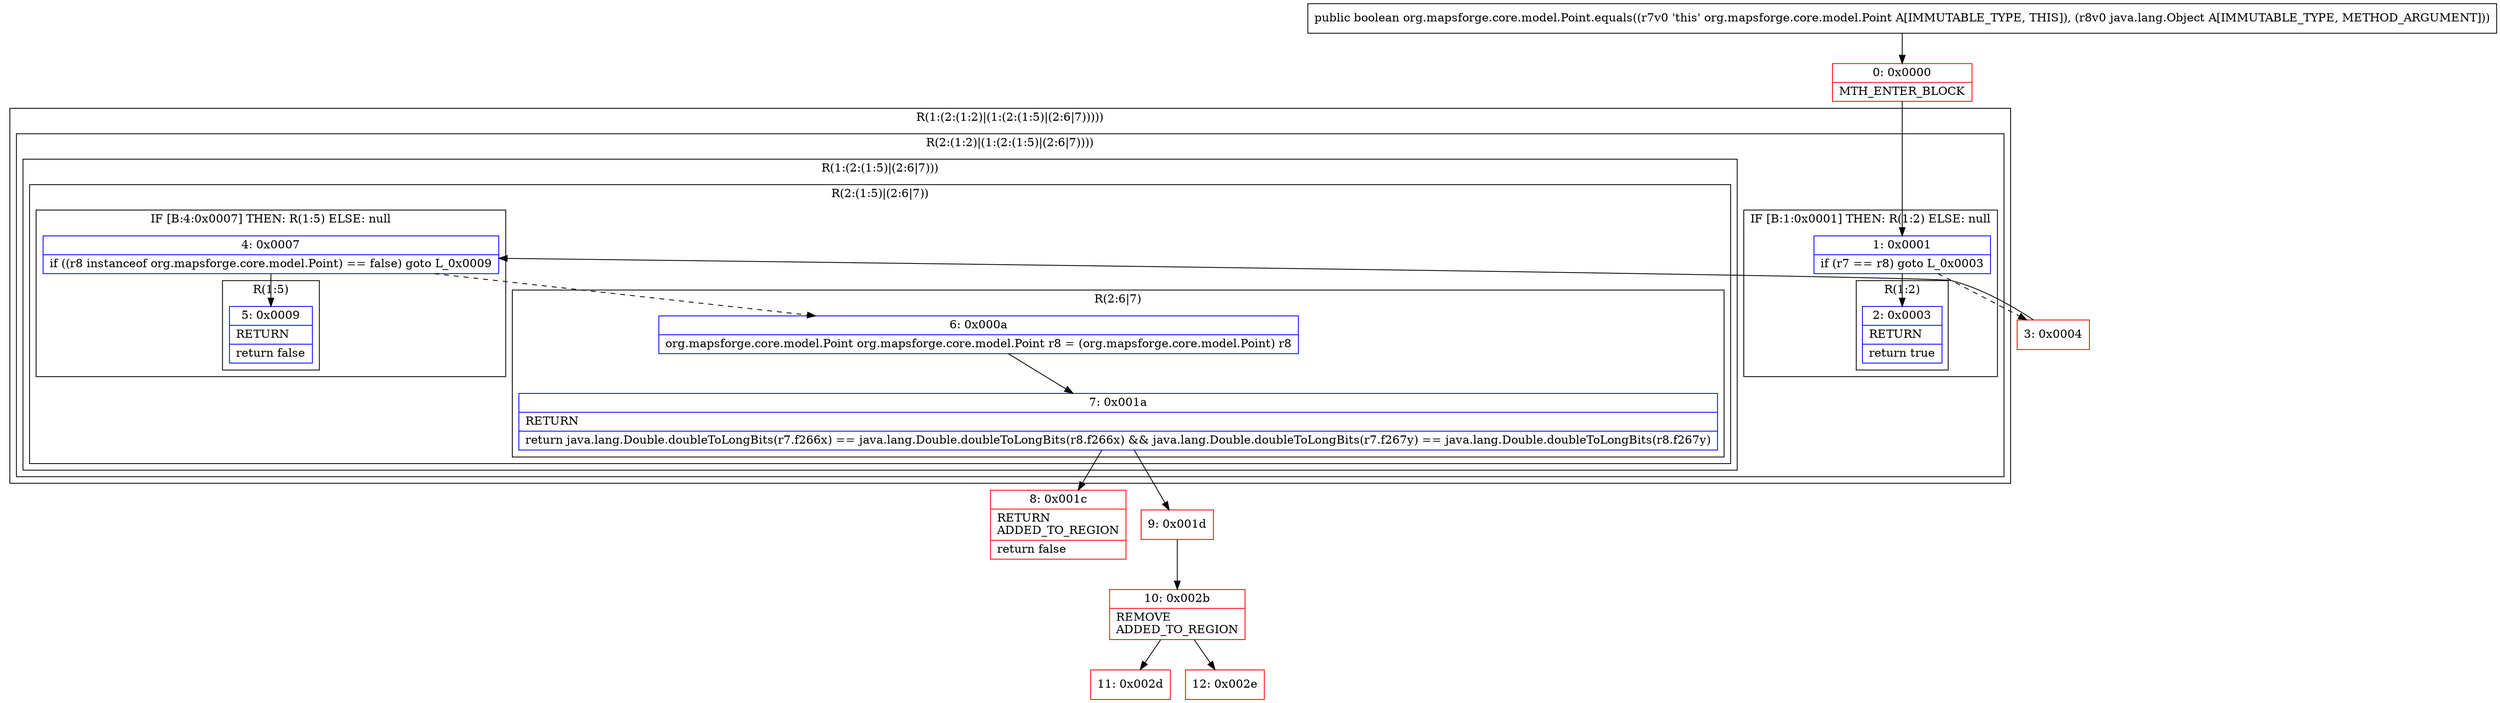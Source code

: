 digraph "CFG fororg.mapsforge.core.model.Point.equals(Ljava\/lang\/Object;)Z" {
subgraph cluster_Region_1090256762 {
label = "R(1:(2:(1:2)|(1:(2:(1:5)|(2:6|7)))))";
node [shape=record,color=blue];
subgraph cluster_Region_267652855 {
label = "R(2:(1:2)|(1:(2:(1:5)|(2:6|7))))";
node [shape=record,color=blue];
subgraph cluster_IfRegion_1075303683 {
label = "IF [B:1:0x0001] THEN: R(1:2) ELSE: null";
node [shape=record,color=blue];
Node_1 [shape=record,label="{1\:\ 0x0001|if (r7 == r8) goto L_0x0003\l}"];
subgraph cluster_Region_460894927 {
label = "R(1:2)";
node [shape=record,color=blue];
Node_2 [shape=record,label="{2\:\ 0x0003|RETURN\l|return true\l}"];
}
}
subgraph cluster_Region_82284277 {
label = "R(1:(2:(1:5)|(2:6|7)))";
node [shape=record,color=blue];
subgraph cluster_Region_726383400 {
label = "R(2:(1:5)|(2:6|7))";
node [shape=record,color=blue];
subgraph cluster_IfRegion_1435159695 {
label = "IF [B:4:0x0007] THEN: R(1:5) ELSE: null";
node [shape=record,color=blue];
Node_4 [shape=record,label="{4\:\ 0x0007|if ((r8 instanceof org.mapsforge.core.model.Point) == false) goto L_0x0009\l}"];
subgraph cluster_Region_188408379 {
label = "R(1:5)";
node [shape=record,color=blue];
Node_5 [shape=record,label="{5\:\ 0x0009|RETURN\l|return false\l}"];
}
}
subgraph cluster_Region_1079751419 {
label = "R(2:6|7)";
node [shape=record,color=blue];
Node_6 [shape=record,label="{6\:\ 0x000a|org.mapsforge.core.model.Point org.mapsforge.core.model.Point r8 = (org.mapsforge.core.model.Point) r8\l}"];
Node_7 [shape=record,label="{7\:\ 0x001a|RETURN\l|return java.lang.Double.doubleToLongBits(r7.f266x) == java.lang.Double.doubleToLongBits(r8.f266x) && java.lang.Double.doubleToLongBits(r7.f267y) == java.lang.Double.doubleToLongBits(r8.f267y)\l}"];
}
}
}
}
}
Node_0 [shape=record,color=red,label="{0\:\ 0x0000|MTH_ENTER_BLOCK\l}"];
Node_3 [shape=record,color=red,label="{3\:\ 0x0004}"];
Node_8 [shape=record,color=red,label="{8\:\ 0x001c|RETURN\lADDED_TO_REGION\l|return false\l}"];
Node_9 [shape=record,color=red,label="{9\:\ 0x001d}"];
Node_10 [shape=record,color=red,label="{10\:\ 0x002b|REMOVE\lADDED_TO_REGION\l}"];
Node_11 [shape=record,color=red,label="{11\:\ 0x002d}"];
Node_12 [shape=record,color=red,label="{12\:\ 0x002e}"];
MethodNode[shape=record,label="{public boolean org.mapsforge.core.model.Point.equals((r7v0 'this' org.mapsforge.core.model.Point A[IMMUTABLE_TYPE, THIS]), (r8v0 java.lang.Object A[IMMUTABLE_TYPE, METHOD_ARGUMENT])) }"];
MethodNode -> Node_0;
Node_1 -> Node_2;
Node_1 -> Node_3[style=dashed];
Node_4 -> Node_5;
Node_4 -> Node_6[style=dashed];
Node_6 -> Node_7;
Node_7 -> Node_8;
Node_7 -> Node_9;
Node_0 -> Node_1;
Node_3 -> Node_4;
Node_9 -> Node_10;
Node_10 -> Node_11;
Node_10 -> Node_12;
}

